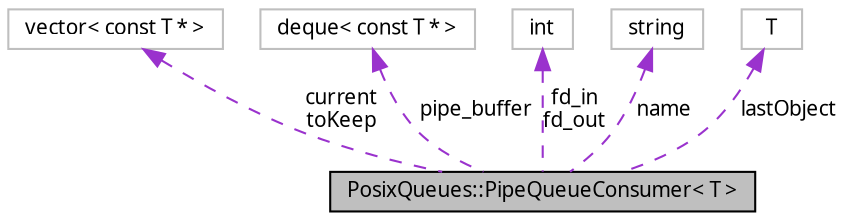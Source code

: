 digraph G
{
  edge [fontname="FreeSans.ttf",fontsize=10,labelfontname="FreeSans.ttf",labelfontsize=10];
  node [fontname="FreeSans.ttf",fontsize=10,shape=record];
  Node1 [label="PosixQueues::PipeQueueConsumer\< T \>",height=0.2,width=0.4,color="black", fillcolor="grey75", style="filled" fontcolor="black"];
  Node2 -> Node1 [dir=back,color="darkorchid3",fontsize=10,style="dashed",label="current\ntoKeep",fontname="FreeSans.ttf"];
  Node2 [label="vector\< const T * \>",height=0.2,width=0.4,color="grey75", fillcolor="white", style="filled"];
  Node3 -> Node1 [dir=back,color="darkorchid3",fontsize=10,style="dashed",label="pipe_buffer",fontname="FreeSans.ttf"];
  Node3 [label="deque\< const T * \>",height=0.2,width=0.4,color="grey75", fillcolor="white", style="filled"];
  Node4 -> Node1 [dir=back,color="darkorchid3",fontsize=10,style="dashed",label="fd_in\nfd_out",fontname="FreeSans.ttf"];
  Node4 [label="int",height=0.2,width=0.4,color="grey75", fillcolor="white", style="filled"];
  Node5 -> Node1 [dir=back,color="darkorchid3",fontsize=10,style="dashed",label="name",fontname="FreeSans.ttf"];
  Node5 [label="string",height=0.2,width=0.4,color="grey75", fillcolor="white", style="filled"];
  Node6 -> Node1 [dir=back,color="darkorchid3",fontsize=10,style="dashed",label="lastObject",fontname="FreeSans.ttf"];
  Node6 [label="T",height=0.2,width=0.4,color="grey75", fillcolor="white", style="filled"];
}
